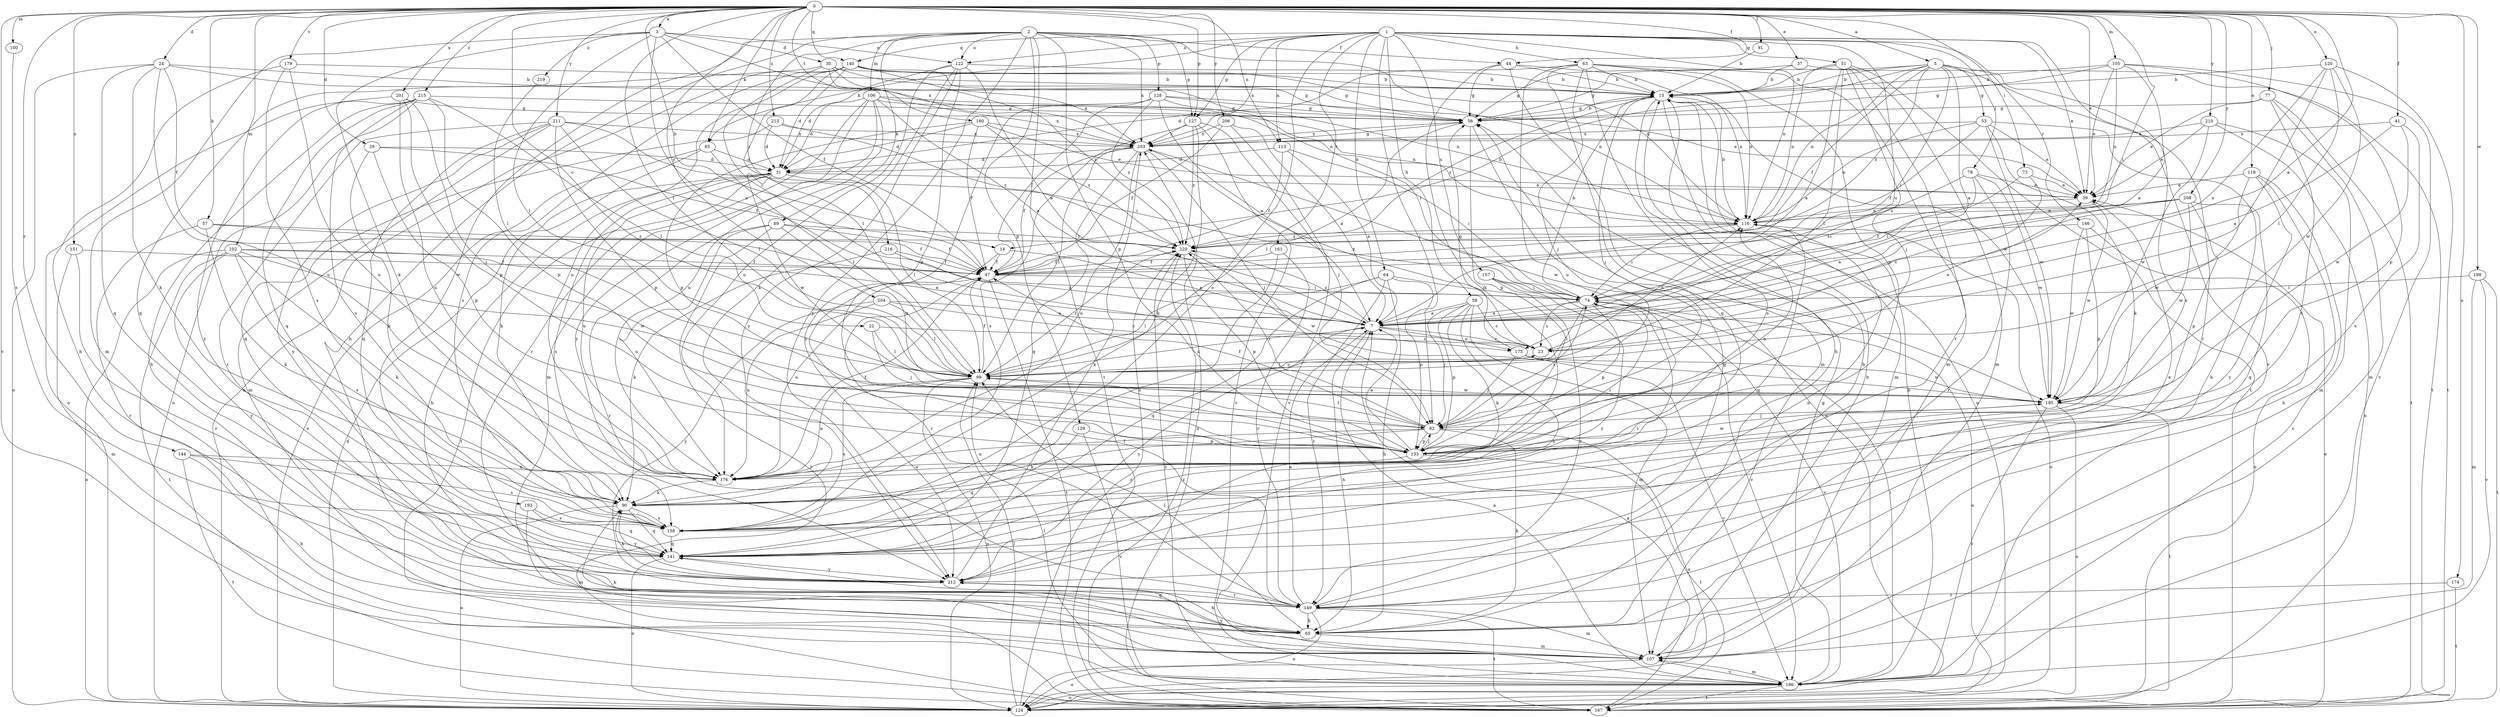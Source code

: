strict digraph  {
0;
1;
2;
3;
5;
7;
14;
15;
22;
23;
24;
29;
30;
31;
37;
39;
41;
44;
47;
51;
53;
56;
57;
58;
63;
64;
65;
73;
74;
77;
78;
82;
85;
89;
90;
91;
99;
100;
102;
105;
106;
107;
113;
116;
118;
120;
122;
124;
127;
128;
129;
133;
140;
141;
144;
146;
149;
151;
157;
158;
160;
161;
167;
174;
175;
176;
179;
186;
188;
193;
195;
201;
203;
204;
206;
208;
210;
211;
212;
213;
215;
216;
219;
220;
0 -> 3  [label=a];
0 -> 5  [label=a];
0 -> 7  [label=a];
0 -> 14  [label=b];
0 -> 22  [label=c];
0 -> 24  [label=d];
0 -> 29  [label=d];
0 -> 37  [label=e];
0 -> 39  [label=e];
0 -> 41  [label=f];
0 -> 44  [label=f];
0 -> 57  [label=h];
0 -> 73  [label=i];
0 -> 74  [label=i];
0 -> 77  [label=j];
0 -> 85  [label=k];
0 -> 91  [label=l];
0 -> 99  [label=l];
0 -> 100  [label=m];
0 -> 102  [label=m];
0 -> 105  [label=m];
0 -> 113  [label=n];
0 -> 118  [label=o];
0 -> 120  [label=o];
0 -> 127  [label=p];
0 -> 140  [label=q];
0 -> 144  [label=r];
0 -> 151  [label=s];
0 -> 160  [label=t];
0 -> 174  [label=u];
0 -> 179  [label=v];
0 -> 186  [label=v];
0 -> 188  [label=w];
0 -> 201  [label=x];
0 -> 204  [label=y];
0 -> 206  [label=y];
0 -> 208  [label=y];
0 -> 210  [label=y];
0 -> 211  [label=y];
0 -> 213  [label=z];
0 -> 215  [label=z];
1 -> 39  [label=e];
1 -> 51  [label=g];
1 -> 58  [label=h];
1 -> 63  [label=h];
1 -> 64  [label=h];
1 -> 78  [label=j];
1 -> 82  [label=j];
1 -> 85  [label=k];
1 -> 113  [label=n];
1 -> 116  [label=n];
1 -> 122  [label=o];
1 -> 127  [label=p];
1 -> 140  [label=q];
1 -> 146  [label=r];
1 -> 157  [label=s];
1 -> 158  [label=s];
1 -> 161  [label=t];
1 -> 175  [label=u];
1 -> 186  [label=v];
1 -> 203  [label=x];
2 -> 44  [label=f];
2 -> 65  [label=h];
2 -> 89  [label=k];
2 -> 106  [label=m];
2 -> 116  [label=n];
2 -> 122  [label=o];
2 -> 127  [label=p];
2 -> 128  [label=p];
2 -> 129  [label=p];
2 -> 133  [label=p];
2 -> 167  [label=t];
2 -> 193  [label=w];
2 -> 203  [label=x];
2 -> 212  [label=y];
2 -> 216  [label=z];
3 -> 30  [label=d];
3 -> 47  [label=f];
3 -> 90  [label=k];
3 -> 99  [label=l];
3 -> 107  [label=m];
3 -> 122  [label=o];
3 -> 175  [label=u];
3 -> 203  [label=x];
3 -> 219  [label=z];
5 -> 7  [label=a];
5 -> 14  [label=b];
5 -> 15  [label=b];
5 -> 47  [label=f];
5 -> 53  [label=g];
5 -> 56  [label=g];
5 -> 74  [label=i];
5 -> 116  [label=n];
5 -> 149  [label=r];
5 -> 158  [label=s];
5 -> 220  [label=z];
7 -> 23  [label=c];
7 -> 65  [label=h];
7 -> 175  [label=u];
7 -> 212  [label=y];
7 -> 220  [label=z];
14 -> 7  [label=a];
14 -> 47  [label=f];
14 -> 149  [label=r];
15 -> 56  [label=g];
15 -> 82  [label=j];
15 -> 107  [label=m];
15 -> 124  [label=o];
15 -> 158  [label=s];
15 -> 195  [label=w];
15 -> 220  [label=z];
22 -> 23  [label=c];
22 -> 82  [label=j];
22 -> 99  [label=l];
23 -> 39  [label=e];
23 -> 99  [label=l];
23 -> 116  [label=n];
23 -> 203  [label=x];
24 -> 15  [label=b];
24 -> 47  [label=f];
24 -> 90  [label=k];
24 -> 116  [label=n];
24 -> 124  [label=o];
24 -> 141  [label=q];
24 -> 176  [label=u];
29 -> 31  [label=d];
29 -> 47  [label=f];
29 -> 90  [label=k];
29 -> 133  [label=p];
30 -> 15  [label=b];
30 -> 56  [label=g];
30 -> 74  [label=i];
30 -> 116  [label=n];
30 -> 141  [label=q];
30 -> 203  [label=x];
31 -> 39  [label=e];
31 -> 65  [label=h];
31 -> 99  [label=l];
31 -> 158  [label=s];
31 -> 167  [label=t];
31 -> 176  [label=u];
31 -> 195  [label=w];
37 -> 15  [label=b];
37 -> 56  [label=g];
37 -> 167  [label=t];
39 -> 116  [label=n];
39 -> 195  [label=w];
41 -> 7  [label=a];
41 -> 158  [label=s];
41 -> 195  [label=w];
41 -> 203  [label=x];
44 -> 15  [label=b];
44 -> 56  [label=g];
44 -> 90  [label=k];
44 -> 107  [label=m];
44 -> 116  [label=n];
47 -> 74  [label=i];
47 -> 167  [label=t];
47 -> 176  [label=u];
51 -> 7  [label=a];
51 -> 15  [label=b];
51 -> 82  [label=j];
51 -> 99  [label=l];
51 -> 107  [label=m];
51 -> 116  [label=n];
51 -> 149  [label=r];
51 -> 167  [label=t];
53 -> 39  [label=e];
53 -> 47  [label=f];
53 -> 65  [label=h];
53 -> 90  [label=k];
53 -> 116  [label=n];
53 -> 195  [label=w];
53 -> 203  [label=x];
56 -> 15  [label=b];
56 -> 99  [label=l];
56 -> 124  [label=o];
56 -> 133  [label=p];
56 -> 203  [label=x];
57 -> 47  [label=f];
57 -> 90  [label=k];
57 -> 149  [label=r];
57 -> 220  [label=z];
58 -> 7  [label=a];
58 -> 23  [label=c];
58 -> 82  [label=j];
58 -> 90  [label=k];
58 -> 107  [label=m];
58 -> 133  [label=p];
58 -> 212  [label=y];
63 -> 15  [label=b];
63 -> 31  [label=d];
63 -> 65  [label=h];
63 -> 82  [label=j];
63 -> 107  [label=m];
63 -> 116  [label=n];
63 -> 133  [label=p];
63 -> 141  [label=q];
63 -> 176  [label=u];
64 -> 65  [label=h];
64 -> 74  [label=i];
64 -> 99  [label=l];
64 -> 133  [label=p];
64 -> 141  [label=q];
64 -> 149  [label=r];
65 -> 15  [label=b];
65 -> 99  [label=l];
65 -> 107  [label=m];
65 -> 141  [label=q];
73 -> 23  [label=c];
73 -> 39  [label=e];
73 -> 74  [label=i];
74 -> 7  [label=a];
74 -> 15  [label=b];
74 -> 23  [label=c];
74 -> 99  [label=l];
74 -> 124  [label=o];
74 -> 133  [label=p];
74 -> 186  [label=v];
77 -> 39  [label=e];
77 -> 56  [label=g];
77 -> 107  [label=m];
77 -> 158  [label=s];
77 -> 167  [label=t];
78 -> 39  [label=e];
78 -> 74  [label=i];
78 -> 149  [label=r];
78 -> 195  [label=w];
78 -> 220  [label=z];
82 -> 47  [label=f];
82 -> 65  [label=h];
82 -> 74  [label=i];
82 -> 90  [label=k];
82 -> 99  [label=l];
82 -> 124  [label=o];
82 -> 133  [label=p];
82 -> 176  [label=u];
82 -> 220  [label=z];
85 -> 31  [label=d];
85 -> 90  [label=k];
85 -> 99  [label=l];
85 -> 124  [label=o];
89 -> 47  [label=f];
89 -> 149  [label=r];
89 -> 167  [label=t];
89 -> 176  [label=u];
89 -> 195  [label=w];
89 -> 220  [label=z];
90 -> 124  [label=o];
90 -> 141  [label=q];
90 -> 158  [label=s];
90 -> 212  [label=y];
91 -> 15  [label=b];
99 -> 7  [label=a];
99 -> 23  [label=c];
99 -> 47  [label=f];
99 -> 124  [label=o];
99 -> 158  [label=s];
99 -> 176  [label=u];
99 -> 195  [label=w];
99 -> 220  [label=z];
100 -> 158  [label=s];
102 -> 7  [label=a];
102 -> 47  [label=f];
102 -> 90  [label=k];
102 -> 124  [label=o];
102 -> 158  [label=s];
102 -> 167  [label=t];
102 -> 195  [label=w];
102 -> 212  [label=y];
105 -> 7  [label=a];
105 -> 15  [label=b];
105 -> 39  [label=e];
105 -> 56  [label=g];
105 -> 116  [label=n];
105 -> 133  [label=p];
105 -> 186  [label=v];
106 -> 7  [label=a];
106 -> 31  [label=d];
106 -> 56  [label=g];
106 -> 107  [label=m];
106 -> 116  [label=n];
106 -> 149  [label=r];
106 -> 176  [label=u];
106 -> 203  [label=x];
106 -> 212  [label=y];
107 -> 15  [label=b];
107 -> 90  [label=k];
107 -> 124  [label=o];
107 -> 186  [label=v];
107 -> 212  [label=y];
113 -> 7  [label=a];
113 -> 31  [label=d];
113 -> 47  [label=f];
113 -> 74  [label=i];
116 -> 15  [label=b];
116 -> 74  [label=i];
116 -> 124  [label=o];
116 -> 141  [label=q];
116 -> 220  [label=z];
118 -> 39  [label=e];
118 -> 65  [label=h];
118 -> 186  [label=v];
118 -> 195  [label=w];
118 -> 212  [label=y];
120 -> 7  [label=a];
120 -> 15  [label=b];
120 -> 23  [label=c];
120 -> 99  [label=l];
120 -> 167  [label=t];
120 -> 195  [label=w];
122 -> 7  [label=a];
122 -> 15  [label=b];
122 -> 31  [label=d];
122 -> 90  [label=k];
122 -> 133  [label=p];
122 -> 176  [label=u];
122 -> 212  [label=y];
124 -> 31  [label=d];
124 -> 99  [label=l];
124 -> 220  [label=z];
127 -> 82  [label=j];
127 -> 90  [label=k];
127 -> 158  [label=s];
127 -> 186  [label=v];
127 -> 203  [label=x];
127 -> 220  [label=z];
128 -> 7  [label=a];
128 -> 39  [label=e];
128 -> 47  [label=f];
128 -> 56  [label=g];
128 -> 74  [label=i];
128 -> 212  [label=y];
128 -> 220  [label=z];
129 -> 133  [label=p];
129 -> 141  [label=q];
129 -> 186  [label=v];
133 -> 7  [label=a];
133 -> 82  [label=j];
133 -> 116  [label=n];
133 -> 167  [label=t];
133 -> 176  [label=u];
133 -> 195  [label=w];
140 -> 15  [label=b];
140 -> 31  [label=d];
140 -> 56  [label=g];
140 -> 99  [label=l];
140 -> 116  [label=n];
140 -> 124  [label=o];
140 -> 158  [label=s];
140 -> 176  [label=u];
140 -> 220  [label=z];
141 -> 39  [label=e];
141 -> 74  [label=i];
141 -> 124  [label=o];
141 -> 212  [label=y];
144 -> 65  [label=h];
144 -> 158  [label=s];
144 -> 167  [label=t];
144 -> 176  [label=u];
146 -> 124  [label=o];
146 -> 133  [label=p];
146 -> 195  [label=w];
146 -> 220  [label=z];
149 -> 7  [label=a];
149 -> 47  [label=f];
149 -> 56  [label=g];
149 -> 65  [label=h];
149 -> 107  [label=m];
149 -> 124  [label=o];
149 -> 167  [label=t];
151 -> 47  [label=f];
151 -> 107  [label=m];
151 -> 149  [label=r];
157 -> 74  [label=i];
157 -> 149  [label=r];
157 -> 186  [label=v];
157 -> 212  [label=y];
158 -> 141  [label=q];
160 -> 31  [label=d];
160 -> 39  [label=e];
160 -> 47  [label=f];
160 -> 133  [label=p];
160 -> 203  [label=x];
160 -> 220  [label=z];
161 -> 47  [label=f];
161 -> 149  [label=r];
161 -> 158  [label=s];
167 -> 7  [label=a];
167 -> 39  [label=e];
167 -> 203  [label=x];
167 -> 220  [label=z];
174 -> 149  [label=r];
174 -> 167  [label=t];
175 -> 56  [label=g];
175 -> 82  [label=j];
175 -> 186  [label=v];
175 -> 195  [label=w];
176 -> 47  [label=f];
176 -> 74  [label=i];
176 -> 90  [label=k];
179 -> 15  [label=b];
179 -> 65  [label=h];
179 -> 158  [label=s];
179 -> 176  [label=u];
186 -> 7  [label=a];
186 -> 15  [label=b];
186 -> 56  [label=g];
186 -> 74  [label=i];
186 -> 99  [label=l];
186 -> 107  [label=m];
186 -> 124  [label=o];
186 -> 167  [label=t];
186 -> 220  [label=z];
188 -> 74  [label=i];
188 -> 107  [label=m];
188 -> 167  [label=t];
188 -> 186  [label=v];
193 -> 107  [label=m];
193 -> 141  [label=q];
193 -> 158  [label=s];
195 -> 82  [label=j];
195 -> 124  [label=o];
195 -> 167  [label=t];
195 -> 186  [label=v];
201 -> 56  [label=g];
201 -> 82  [label=j];
201 -> 124  [label=o];
201 -> 133  [label=p];
201 -> 176  [label=u];
203 -> 31  [label=d];
203 -> 47  [label=f];
203 -> 56  [label=g];
203 -> 82  [label=j];
203 -> 99  [label=l];
203 -> 141  [label=q];
203 -> 176  [label=u];
203 -> 195  [label=w];
204 -> 7  [label=a];
204 -> 23  [label=c];
204 -> 99  [label=l];
204 -> 176  [label=u];
204 -> 212  [label=y];
206 -> 7  [label=a];
206 -> 47  [label=f];
206 -> 186  [label=v];
206 -> 203  [label=x];
208 -> 7  [label=a];
208 -> 47  [label=f];
208 -> 116  [label=n];
208 -> 133  [label=p];
208 -> 141  [label=q];
208 -> 195  [label=w];
210 -> 39  [label=e];
210 -> 107  [label=m];
210 -> 124  [label=o];
210 -> 195  [label=w];
210 -> 203  [label=x];
211 -> 74  [label=i];
211 -> 99  [label=l];
211 -> 107  [label=m];
211 -> 133  [label=p];
211 -> 141  [label=q];
211 -> 149  [label=r];
211 -> 203  [label=x];
211 -> 212  [label=y];
212 -> 65  [label=h];
212 -> 90  [label=k];
212 -> 116  [label=n];
212 -> 149  [label=r];
212 -> 203  [label=x];
213 -> 31  [label=d];
213 -> 141  [label=q];
213 -> 203  [label=x];
213 -> 220  [label=z];
215 -> 56  [label=g];
215 -> 65  [label=h];
215 -> 99  [label=l];
215 -> 124  [label=o];
215 -> 133  [label=p];
215 -> 141  [label=q];
215 -> 158  [label=s];
215 -> 212  [label=y];
216 -> 7  [label=a];
216 -> 47  [label=f];
216 -> 90  [label=k];
219 -> 99  [label=l];
220 -> 47  [label=f];
220 -> 133  [label=p];
220 -> 195  [label=w];
}
